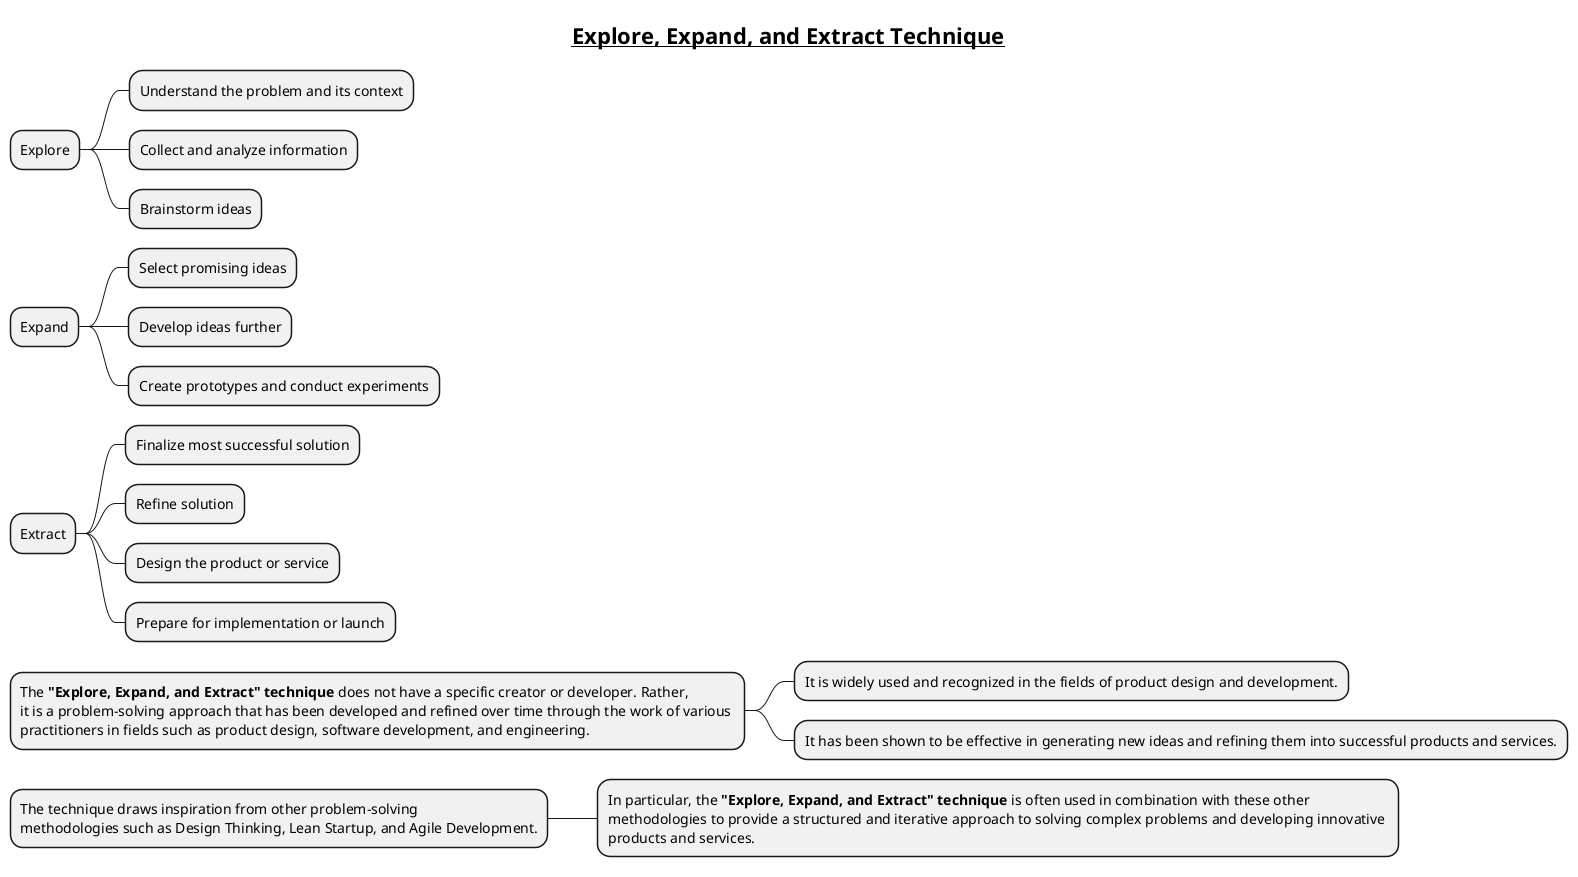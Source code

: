 @startmindmap
title =__Explore, Expand, and Extract Technique__

* Explore
** Understand the problem and its context
** Collect and analyze information
** Brainstorm ideas

* Expand
** Select promising ideas
** Develop ideas further
** Create prototypes and conduct experiments

* Extract
** Finalize most successful solution
** Refine solution
** Design the product or service
** Prepare for implementation or launch

* The **"Explore, Expand, and Extract" technique** does not have a specific creator or developer. Rather, \nit is a problem-solving approach that has been developed and refined over time through the work of various \npractitioners in fields such as product design, software development, and engineering.
** It is widely used and recognized in the fields of product design and development.
** It has been shown to be effective in generating new ideas and refining them into successful products and services.

* The technique draws inspiration from other problem-solving \nmethodologies such as Design Thinking, Lean Startup, and Agile Development.
** In particular, the **"Explore, Expand, and Extract" technique** is often used in combination with these other \nmethodologies to provide a structured and iterative approach to solving complex problems and developing innovative \nproducts and services.

@endmindmap
